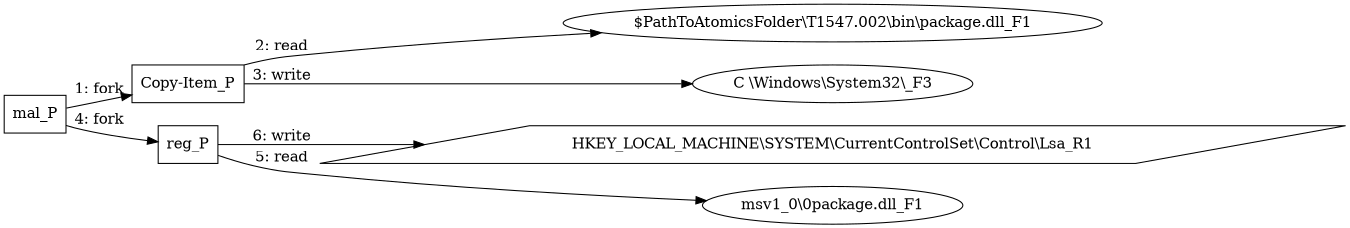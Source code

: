 digraph "T1547.002" {
rankdir="LR"
size="9"
fixedsize="false"
splines="true"
nodesep=0.3
ranksep=0
fontsize=10
overlap="scalexy"
engine= "neato"
	"mal_P" [node_type=Process shape=box]
	"Copy-Item_P" [node_type=Process shape=box]
	"reg_P" [node_type=Process shape=box]
	"HKEY_LOCAL_MACHINE\\SYSTEM\\CurrentControlSet\\Control\\Lsa_R1" [node_type=Registry shape=parallelogram]
	"$PathToAtomicsFolder\\T1547.002\\bin\\package.dll_F1" [node_type=File shape=ellipse]
	"C \\Windows\\System32\\_F3" [node_type=File shape=ellipse]
	"msv1_0\\0package.dll_F1" [node_type=File shape=ellipse]
	"mal_P" -> "Copy-Item_P" [label="1: fork"]
	"Copy-Item_P" -> "$PathToAtomicsFolder\\T1547.002\\bin\\package.dll_F1" [label="2: read"]
	"Copy-Item_P" -> "C \\Windows\\System32\\_F3" [label="3: write"]
	"mal_P" -> "reg_P" [label="4: fork"]
	"reg_P" -> "msv1_0\\0package.dll_F1" [label="5: read"]
	"reg_P" -> "HKEY_LOCAL_MACHINE\\SYSTEM\\CurrentControlSet\\Control\\Lsa_R1" [label="6: write"]
}
